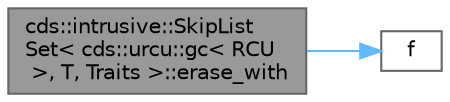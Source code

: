 digraph "cds::intrusive::SkipListSet&lt; cds::urcu::gc&lt; RCU &gt;, T, Traits &gt;::erase_with"
{
 // LATEX_PDF_SIZE
  bgcolor="transparent";
  edge [fontname=Helvetica,fontsize=10,labelfontname=Helvetica,labelfontsize=10];
  node [fontname=Helvetica,fontsize=10,shape=box,height=0.2,width=0.4];
  rankdir="LR";
  Node1 [id="Node000001",label="cds::intrusive::SkipList\lSet\< cds::urcu::gc\< RCU\l \>, T, Traits \>::erase_with",height=0.2,width=0.4,color="gray40", fillcolor="grey60", style="filled", fontcolor="black",tooltip="Delete the item from the set with comparing functor pred"];
  Node1 -> Node2 [id="edge2_Node000001_Node000002",color="steelblue1",style="solid",tooltip=" "];
  Node2 [id="Node000002",label="f",height=0.2,width=0.4,color="grey40", fillcolor="white", style="filled",URL="$cxx11__tensor__map_8cpp.html#a7f507fea02198f6cb81c86640c7b1a4e",tooltip=" "];
}
